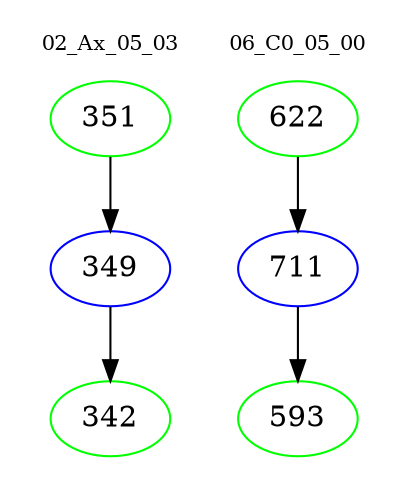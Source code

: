 digraph{
subgraph cluster_0 {
color = white
label = "02_Ax_05_03";
fontsize=10;
T0_351 [label="351", color="green"]
T0_351 -> T0_349 [color="black"]
T0_349 [label="349", color="blue"]
T0_349 -> T0_342 [color="black"]
T0_342 [label="342", color="green"]
}
subgraph cluster_1 {
color = white
label = "06_C0_05_00";
fontsize=10;
T1_622 [label="622", color="green"]
T1_622 -> T1_711 [color="black"]
T1_711 [label="711", color="blue"]
T1_711 -> T1_593 [color="black"]
T1_593 [label="593", color="green"]
}
}
